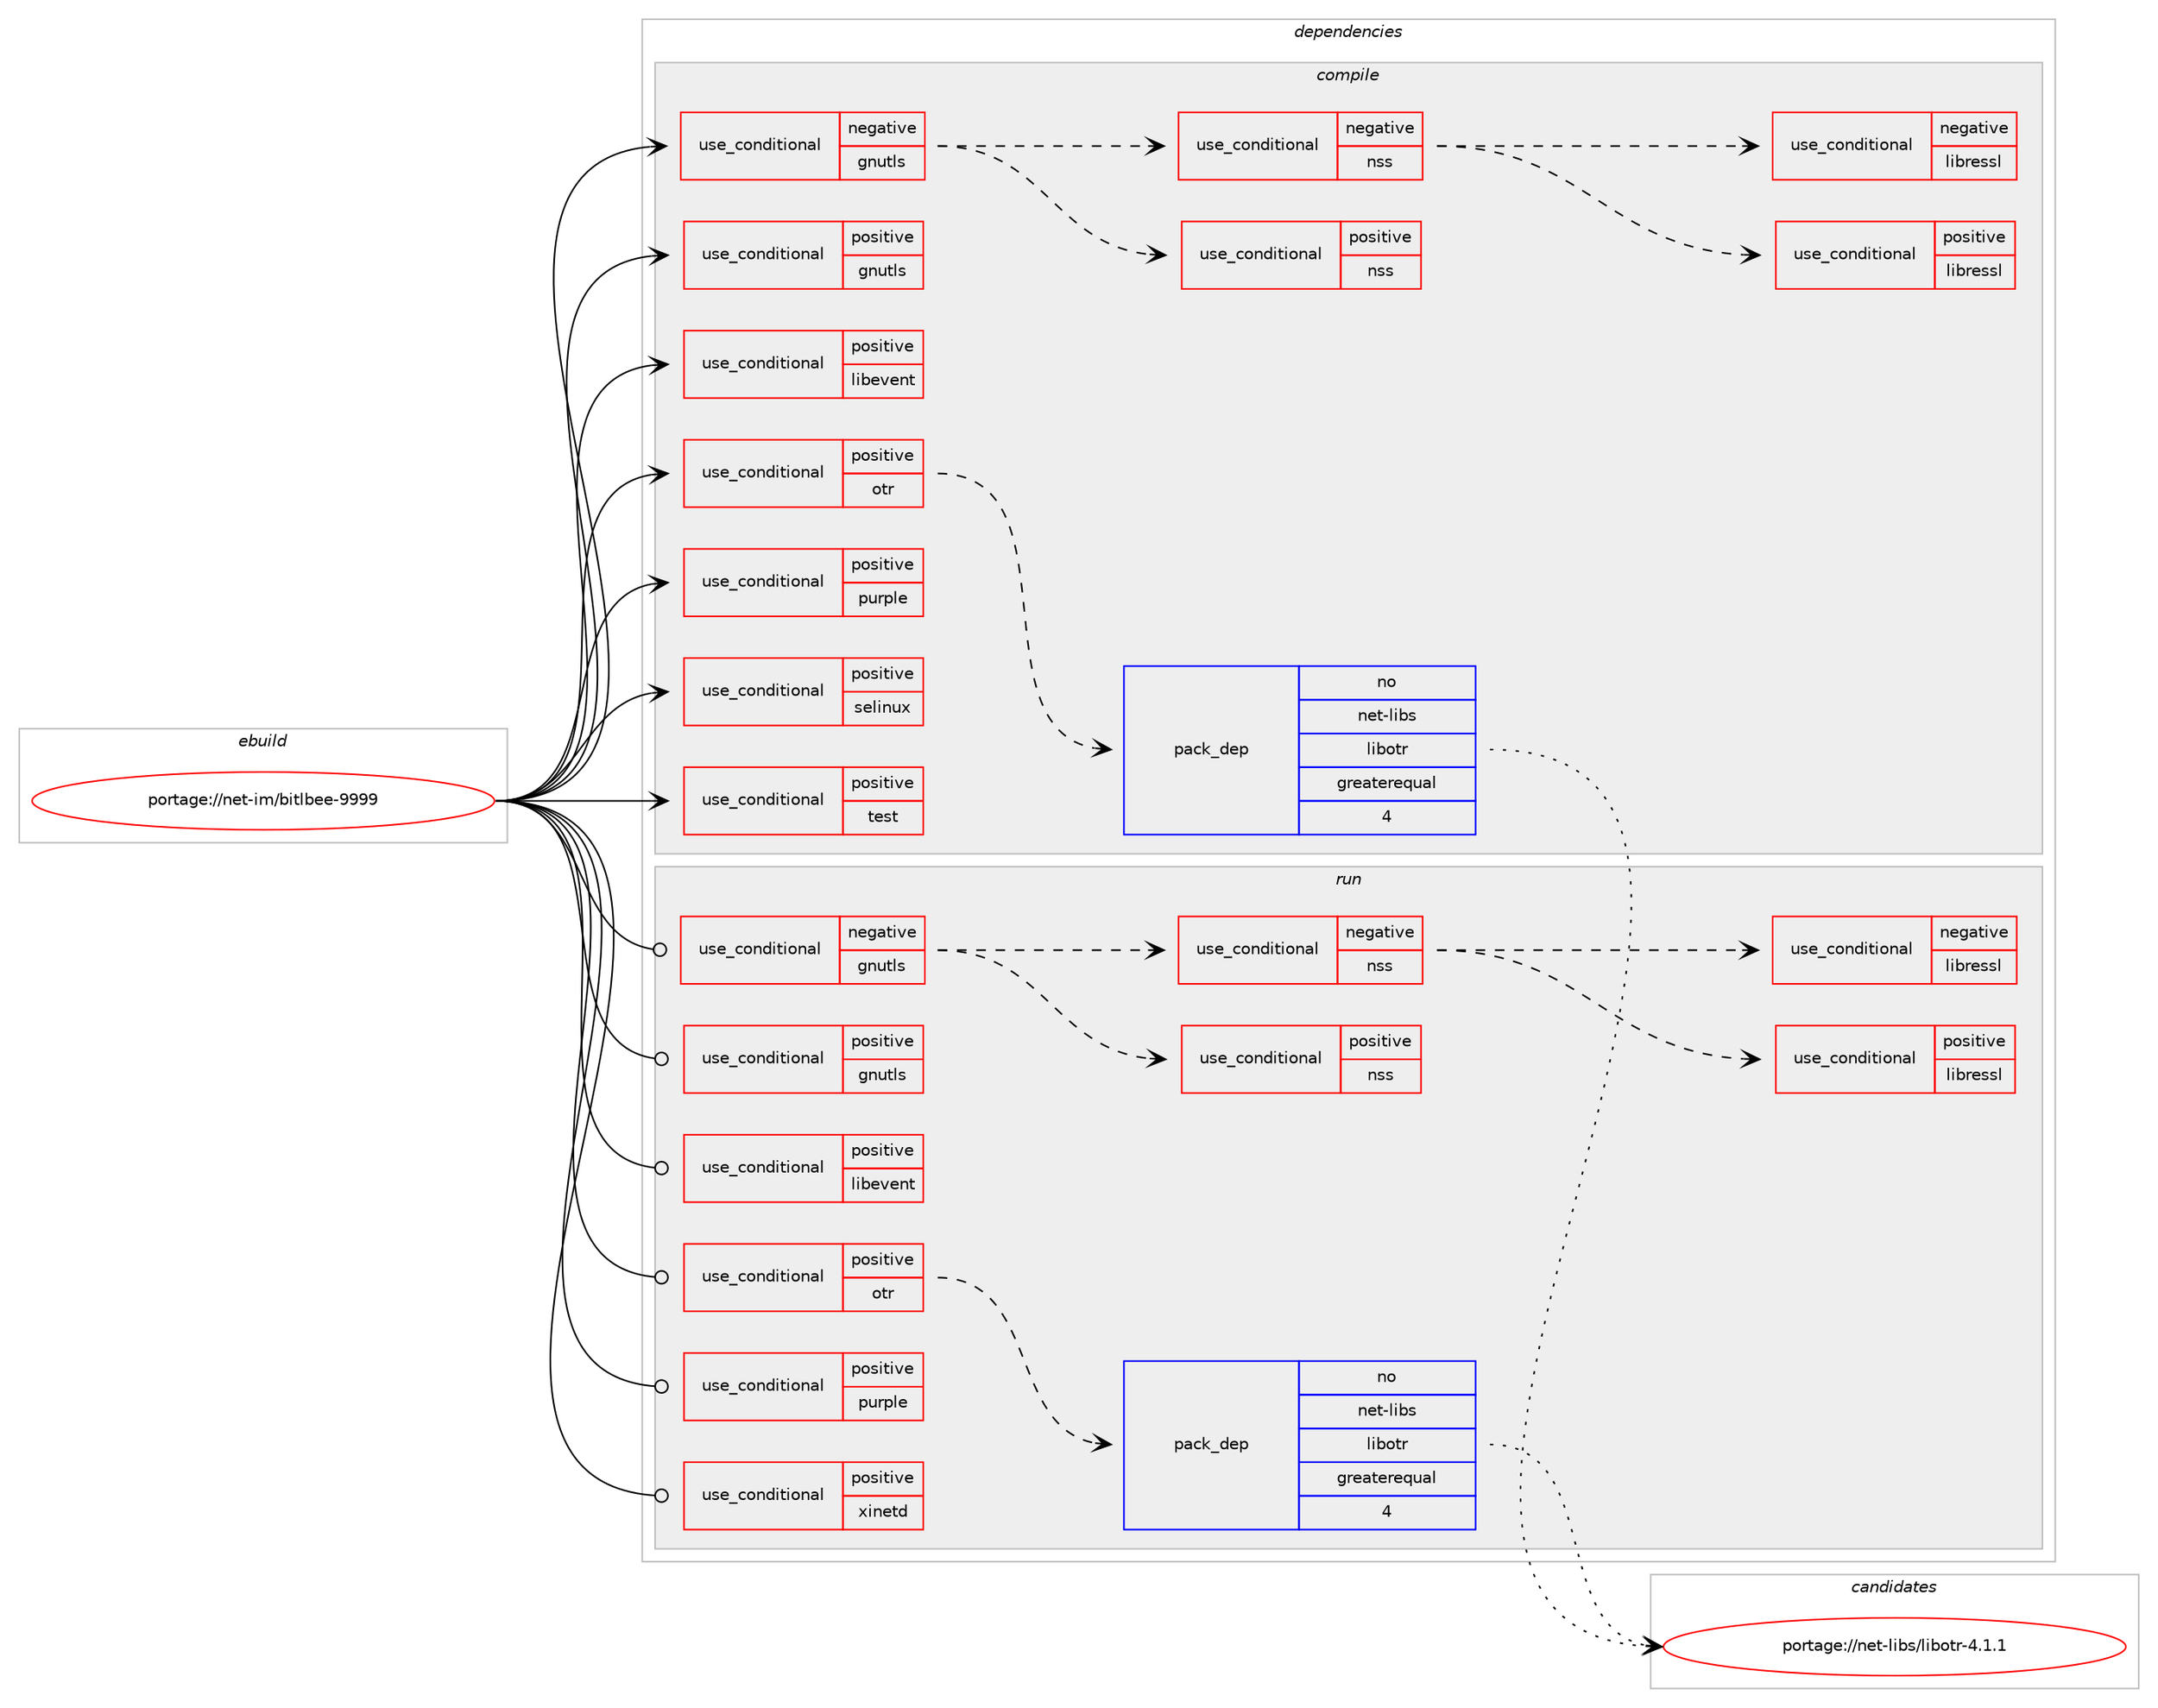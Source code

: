 digraph prolog {

# *************
# Graph options
# *************

newrank=true;
concentrate=true;
compound=true;
graph [rankdir=LR,fontname=Helvetica,fontsize=10,ranksep=1.5];#, ranksep=2.5, nodesep=0.2];
edge  [arrowhead=vee];
node  [fontname=Helvetica,fontsize=10];

# **********
# The ebuild
# **********

subgraph cluster_leftcol {
color=gray;
rank=same;
label=<<i>ebuild</i>>;
id [label="portage://net-im/bitlbee-9999", color=red, width=4, href="../net-im/bitlbee-9999.svg"];
}

# ****************
# The dependencies
# ****************

subgraph cluster_midcol {
color=gray;
label=<<i>dependencies</i>>;
subgraph cluster_compile {
fillcolor="#eeeeee";
style=filled;
label=<<i>compile</i>>;
subgraph cond866 {
dependency1225 [label=<<TABLE BORDER="0" CELLBORDER="1" CELLSPACING="0" CELLPADDING="4"><TR><TD ROWSPAN="3" CELLPADDING="10">use_conditional</TD></TR><TR><TD>negative</TD></TR><TR><TD>gnutls</TD></TR></TABLE>>, shape=none, color=red];
subgraph cond867 {
dependency1226 [label=<<TABLE BORDER="0" CELLBORDER="1" CELLSPACING="0" CELLPADDING="4"><TR><TD ROWSPAN="3" CELLPADDING="10">use_conditional</TD></TR><TR><TD>positive</TD></TR><TR><TD>nss</TD></TR></TABLE>>, shape=none, color=red];
# *** BEGIN UNKNOWN DEPENDENCY TYPE (TODO) ***
# dependency1226 -> package_dependency(portage://net-im/bitlbee-9999,install,no,dev-libs,nss,none,[,,],[],[])
# *** END UNKNOWN DEPENDENCY TYPE (TODO) ***

}
dependency1225:e -> dependency1226:w [weight=20,style="dashed",arrowhead="vee"];
subgraph cond868 {
dependency1227 [label=<<TABLE BORDER="0" CELLBORDER="1" CELLSPACING="0" CELLPADDING="4"><TR><TD ROWSPAN="3" CELLPADDING="10">use_conditional</TD></TR><TR><TD>negative</TD></TR><TR><TD>nss</TD></TR></TABLE>>, shape=none, color=red];
subgraph cond869 {
dependency1228 [label=<<TABLE BORDER="0" CELLBORDER="1" CELLSPACING="0" CELLPADDING="4"><TR><TD ROWSPAN="3" CELLPADDING="10">use_conditional</TD></TR><TR><TD>positive</TD></TR><TR><TD>libressl</TD></TR></TABLE>>, shape=none, color=red];
# *** BEGIN UNKNOWN DEPENDENCY TYPE (TODO) ***
# dependency1228 -> package_dependency(portage://net-im/bitlbee-9999,install,no,dev-libs,libressl,none,[,,],any_same_slot,[])
# *** END UNKNOWN DEPENDENCY TYPE (TODO) ***

}
dependency1227:e -> dependency1228:w [weight=20,style="dashed",arrowhead="vee"];
subgraph cond870 {
dependency1229 [label=<<TABLE BORDER="0" CELLBORDER="1" CELLSPACING="0" CELLPADDING="4"><TR><TD ROWSPAN="3" CELLPADDING="10">use_conditional</TD></TR><TR><TD>negative</TD></TR><TR><TD>libressl</TD></TR></TABLE>>, shape=none, color=red];
# *** BEGIN UNKNOWN DEPENDENCY TYPE (TODO) ***
# dependency1229 -> package_dependency(portage://net-im/bitlbee-9999,install,no,dev-libs,openssl,none,[,,],[slot(0),equal],[])
# *** END UNKNOWN DEPENDENCY TYPE (TODO) ***

}
dependency1227:e -> dependency1229:w [weight=20,style="dashed",arrowhead="vee"];
}
dependency1225:e -> dependency1227:w [weight=20,style="dashed",arrowhead="vee"];
}
id:e -> dependency1225:w [weight=20,style="solid",arrowhead="vee"];
subgraph cond871 {
dependency1230 [label=<<TABLE BORDER="0" CELLBORDER="1" CELLSPACING="0" CELLPADDING="4"><TR><TD ROWSPAN="3" CELLPADDING="10">use_conditional</TD></TR><TR><TD>positive</TD></TR><TR><TD>gnutls</TD></TR></TABLE>>, shape=none, color=red];
# *** BEGIN UNKNOWN DEPENDENCY TYPE (TODO) ***
# dependency1230 -> package_dependency(portage://net-im/bitlbee-9999,install,no,net-libs,gnutls,none,[,,],any_same_slot,[])
# *** END UNKNOWN DEPENDENCY TYPE (TODO) ***

}
id:e -> dependency1230:w [weight=20,style="solid",arrowhead="vee"];
subgraph cond872 {
dependency1231 [label=<<TABLE BORDER="0" CELLBORDER="1" CELLSPACING="0" CELLPADDING="4"><TR><TD ROWSPAN="3" CELLPADDING="10">use_conditional</TD></TR><TR><TD>positive</TD></TR><TR><TD>libevent</TD></TR></TABLE>>, shape=none, color=red];
# *** BEGIN UNKNOWN DEPENDENCY TYPE (TODO) ***
# dependency1231 -> package_dependency(portage://net-im/bitlbee-9999,install,no,dev-libs,libevent,none,[,,],any_same_slot,[])
# *** END UNKNOWN DEPENDENCY TYPE (TODO) ***

}
id:e -> dependency1231:w [weight=20,style="solid",arrowhead="vee"];
subgraph cond873 {
dependency1232 [label=<<TABLE BORDER="0" CELLBORDER="1" CELLSPACING="0" CELLPADDING="4"><TR><TD ROWSPAN="3" CELLPADDING="10">use_conditional</TD></TR><TR><TD>positive</TD></TR><TR><TD>otr</TD></TR></TABLE>>, shape=none, color=red];
subgraph pack341 {
dependency1233 [label=<<TABLE BORDER="0" CELLBORDER="1" CELLSPACING="0" CELLPADDING="4" WIDTH="220"><TR><TD ROWSPAN="6" CELLPADDING="30">pack_dep</TD></TR><TR><TD WIDTH="110">no</TD></TR><TR><TD>net-libs</TD></TR><TR><TD>libotr</TD></TR><TR><TD>greaterequal</TD></TR><TR><TD>4</TD></TR></TABLE>>, shape=none, color=blue];
}
dependency1232:e -> dependency1233:w [weight=20,style="dashed",arrowhead="vee"];
}
id:e -> dependency1232:w [weight=20,style="solid",arrowhead="vee"];
subgraph cond874 {
dependency1234 [label=<<TABLE BORDER="0" CELLBORDER="1" CELLSPACING="0" CELLPADDING="4"><TR><TD ROWSPAN="3" CELLPADDING="10">use_conditional</TD></TR><TR><TD>positive</TD></TR><TR><TD>purple</TD></TR></TABLE>>, shape=none, color=red];
# *** BEGIN UNKNOWN DEPENDENCY TYPE (TODO) ***
# dependency1234 -> package_dependency(portage://net-im/bitlbee-9999,install,no,net-im,pidgin,none,[,,],[],[])
# *** END UNKNOWN DEPENDENCY TYPE (TODO) ***

}
id:e -> dependency1234:w [weight=20,style="solid",arrowhead="vee"];
subgraph cond875 {
dependency1235 [label=<<TABLE BORDER="0" CELLBORDER="1" CELLSPACING="0" CELLPADDING="4"><TR><TD ROWSPAN="3" CELLPADDING="10">use_conditional</TD></TR><TR><TD>positive</TD></TR><TR><TD>selinux</TD></TR></TABLE>>, shape=none, color=red];
# *** BEGIN UNKNOWN DEPENDENCY TYPE (TODO) ***
# dependency1235 -> package_dependency(portage://net-im/bitlbee-9999,install,no,sec-policy,selinux-bitlbee,none,[,,],[],[])
# *** END UNKNOWN DEPENDENCY TYPE (TODO) ***

}
id:e -> dependency1235:w [weight=20,style="solid",arrowhead="vee"];
subgraph cond876 {
dependency1236 [label=<<TABLE BORDER="0" CELLBORDER="1" CELLSPACING="0" CELLPADDING="4"><TR><TD ROWSPAN="3" CELLPADDING="10">use_conditional</TD></TR><TR><TD>positive</TD></TR><TR><TD>test</TD></TR></TABLE>>, shape=none, color=red];
# *** BEGIN UNKNOWN DEPENDENCY TYPE (TODO) ***
# dependency1236 -> package_dependency(portage://net-im/bitlbee-9999,install,no,dev-libs,check,none,[,,],[],[])
# *** END UNKNOWN DEPENDENCY TYPE (TODO) ***

}
id:e -> dependency1236:w [weight=20,style="solid",arrowhead="vee"];
# *** BEGIN UNKNOWN DEPENDENCY TYPE (TODO) ***
# id -> package_dependency(portage://net-im/bitlbee-9999,install,no,acct-group,bitlbee,none,[,,],[],[])
# *** END UNKNOWN DEPENDENCY TYPE (TODO) ***

# *** BEGIN UNKNOWN DEPENDENCY TYPE (TODO) ***
# id -> package_dependency(portage://net-im/bitlbee-9999,install,no,acct-user,bitlbee,none,[,,],[],[])
# *** END UNKNOWN DEPENDENCY TYPE (TODO) ***

# *** BEGIN UNKNOWN DEPENDENCY TYPE (TODO) ***
# id -> package_dependency(portage://net-im/bitlbee-9999,install,no,dev-libs,glib,none,[,,],[slot(2)],[])
# *** END UNKNOWN DEPENDENCY TYPE (TODO) ***

}
subgraph cluster_compileandrun {
fillcolor="#eeeeee";
style=filled;
label=<<i>compile and run</i>>;
}
subgraph cluster_run {
fillcolor="#eeeeee";
style=filled;
label=<<i>run</i>>;
subgraph cond877 {
dependency1237 [label=<<TABLE BORDER="0" CELLBORDER="1" CELLSPACING="0" CELLPADDING="4"><TR><TD ROWSPAN="3" CELLPADDING="10">use_conditional</TD></TR><TR><TD>negative</TD></TR><TR><TD>gnutls</TD></TR></TABLE>>, shape=none, color=red];
subgraph cond878 {
dependency1238 [label=<<TABLE BORDER="0" CELLBORDER="1" CELLSPACING="0" CELLPADDING="4"><TR><TD ROWSPAN="3" CELLPADDING="10">use_conditional</TD></TR><TR><TD>positive</TD></TR><TR><TD>nss</TD></TR></TABLE>>, shape=none, color=red];
# *** BEGIN UNKNOWN DEPENDENCY TYPE (TODO) ***
# dependency1238 -> package_dependency(portage://net-im/bitlbee-9999,run,no,dev-libs,nss,none,[,,],[],[])
# *** END UNKNOWN DEPENDENCY TYPE (TODO) ***

}
dependency1237:e -> dependency1238:w [weight=20,style="dashed",arrowhead="vee"];
subgraph cond879 {
dependency1239 [label=<<TABLE BORDER="0" CELLBORDER="1" CELLSPACING="0" CELLPADDING="4"><TR><TD ROWSPAN="3" CELLPADDING="10">use_conditional</TD></TR><TR><TD>negative</TD></TR><TR><TD>nss</TD></TR></TABLE>>, shape=none, color=red];
subgraph cond880 {
dependency1240 [label=<<TABLE BORDER="0" CELLBORDER="1" CELLSPACING="0" CELLPADDING="4"><TR><TD ROWSPAN="3" CELLPADDING="10">use_conditional</TD></TR><TR><TD>positive</TD></TR><TR><TD>libressl</TD></TR></TABLE>>, shape=none, color=red];
# *** BEGIN UNKNOWN DEPENDENCY TYPE (TODO) ***
# dependency1240 -> package_dependency(portage://net-im/bitlbee-9999,run,no,dev-libs,libressl,none,[,,],any_same_slot,[])
# *** END UNKNOWN DEPENDENCY TYPE (TODO) ***

}
dependency1239:e -> dependency1240:w [weight=20,style="dashed",arrowhead="vee"];
subgraph cond881 {
dependency1241 [label=<<TABLE BORDER="0" CELLBORDER="1" CELLSPACING="0" CELLPADDING="4"><TR><TD ROWSPAN="3" CELLPADDING="10">use_conditional</TD></TR><TR><TD>negative</TD></TR><TR><TD>libressl</TD></TR></TABLE>>, shape=none, color=red];
# *** BEGIN UNKNOWN DEPENDENCY TYPE (TODO) ***
# dependency1241 -> package_dependency(portage://net-im/bitlbee-9999,run,no,dev-libs,openssl,none,[,,],[slot(0),equal],[])
# *** END UNKNOWN DEPENDENCY TYPE (TODO) ***

}
dependency1239:e -> dependency1241:w [weight=20,style="dashed",arrowhead="vee"];
}
dependency1237:e -> dependency1239:w [weight=20,style="dashed",arrowhead="vee"];
}
id:e -> dependency1237:w [weight=20,style="solid",arrowhead="odot"];
subgraph cond882 {
dependency1242 [label=<<TABLE BORDER="0" CELLBORDER="1" CELLSPACING="0" CELLPADDING="4"><TR><TD ROWSPAN="3" CELLPADDING="10">use_conditional</TD></TR><TR><TD>positive</TD></TR><TR><TD>gnutls</TD></TR></TABLE>>, shape=none, color=red];
# *** BEGIN UNKNOWN DEPENDENCY TYPE (TODO) ***
# dependency1242 -> package_dependency(portage://net-im/bitlbee-9999,run,no,net-libs,gnutls,none,[,,],any_same_slot,[])
# *** END UNKNOWN DEPENDENCY TYPE (TODO) ***

}
id:e -> dependency1242:w [weight=20,style="solid",arrowhead="odot"];
subgraph cond883 {
dependency1243 [label=<<TABLE BORDER="0" CELLBORDER="1" CELLSPACING="0" CELLPADDING="4"><TR><TD ROWSPAN="3" CELLPADDING="10">use_conditional</TD></TR><TR><TD>positive</TD></TR><TR><TD>libevent</TD></TR></TABLE>>, shape=none, color=red];
# *** BEGIN UNKNOWN DEPENDENCY TYPE (TODO) ***
# dependency1243 -> package_dependency(portage://net-im/bitlbee-9999,run,no,dev-libs,libevent,none,[,,],any_same_slot,[])
# *** END UNKNOWN DEPENDENCY TYPE (TODO) ***

}
id:e -> dependency1243:w [weight=20,style="solid",arrowhead="odot"];
subgraph cond884 {
dependency1244 [label=<<TABLE BORDER="0" CELLBORDER="1" CELLSPACING="0" CELLPADDING="4"><TR><TD ROWSPAN="3" CELLPADDING="10">use_conditional</TD></TR><TR><TD>positive</TD></TR><TR><TD>otr</TD></TR></TABLE>>, shape=none, color=red];
subgraph pack342 {
dependency1245 [label=<<TABLE BORDER="0" CELLBORDER="1" CELLSPACING="0" CELLPADDING="4" WIDTH="220"><TR><TD ROWSPAN="6" CELLPADDING="30">pack_dep</TD></TR><TR><TD WIDTH="110">no</TD></TR><TR><TD>net-libs</TD></TR><TR><TD>libotr</TD></TR><TR><TD>greaterequal</TD></TR><TR><TD>4</TD></TR></TABLE>>, shape=none, color=blue];
}
dependency1244:e -> dependency1245:w [weight=20,style="dashed",arrowhead="vee"];
}
id:e -> dependency1244:w [weight=20,style="solid",arrowhead="odot"];
subgraph cond885 {
dependency1246 [label=<<TABLE BORDER="0" CELLBORDER="1" CELLSPACING="0" CELLPADDING="4"><TR><TD ROWSPAN="3" CELLPADDING="10">use_conditional</TD></TR><TR><TD>positive</TD></TR><TR><TD>purple</TD></TR></TABLE>>, shape=none, color=red];
# *** BEGIN UNKNOWN DEPENDENCY TYPE (TODO) ***
# dependency1246 -> package_dependency(portage://net-im/bitlbee-9999,run,no,net-im,pidgin,none,[,,],[],[])
# *** END UNKNOWN DEPENDENCY TYPE (TODO) ***

}
id:e -> dependency1246:w [weight=20,style="solid",arrowhead="odot"];
subgraph cond886 {
dependency1247 [label=<<TABLE BORDER="0" CELLBORDER="1" CELLSPACING="0" CELLPADDING="4"><TR><TD ROWSPAN="3" CELLPADDING="10">use_conditional</TD></TR><TR><TD>positive</TD></TR><TR><TD>xinetd</TD></TR></TABLE>>, shape=none, color=red];
# *** BEGIN UNKNOWN DEPENDENCY TYPE (TODO) ***
# dependency1247 -> package_dependency(portage://net-im/bitlbee-9999,run,no,sys-apps,xinetd,none,[,,],[],[])
# *** END UNKNOWN DEPENDENCY TYPE (TODO) ***

}
id:e -> dependency1247:w [weight=20,style="solid",arrowhead="odot"];
# *** BEGIN UNKNOWN DEPENDENCY TYPE (TODO) ***
# id -> package_dependency(portage://net-im/bitlbee-9999,run,no,acct-group,bitlbee,none,[,,],[],[])
# *** END UNKNOWN DEPENDENCY TYPE (TODO) ***

# *** BEGIN UNKNOWN DEPENDENCY TYPE (TODO) ***
# id -> package_dependency(portage://net-im/bitlbee-9999,run,no,acct-user,bitlbee,none,[,,],[],[])
# *** END UNKNOWN DEPENDENCY TYPE (TODO) ***

# *** BEGIN UNKNOWN DEPENDENCY TYPE (TODO) ***
# id -> package_dependency(portage://net-im/bitlbee-9999,run,no,dev-libs,glib,none,[,,],[slot(2)],[])
# *** END UNKNOWN DEPENDENCY TYPE (TODO) ***

}
}

# **************
# The candidates
# **************

subgraph cluster_choices {
rank=same;
color=gray;
label=<<i>candidates</i>>;

subgraph choice341 {
color=black;
nodesep=1;
choice11010111645108105981154710810598111116114455246494649 [label="portage://net-libs/libotr-4.1.1", color=red, width=4,href="../net-libs/libotr-4.1.1.svg"];
dependency1233:e -> choice11010111645108105981154710810598111116114455246494649:w [style=dotted,weight="100"];
}
subgraph choice342 {
color=black;
nodesep=1;
choice11010111645108105981154710810598111116114455246494649 [label="portage://net-libs/libotr-4.1.1", color=red, width=4,href="../net-libs/libotr-4.1.1.svg"];
dependency1245:e -> choice11010111645108105981154710810598111116114455246494649:w [style=dotted,weight="100"];
}
}

}
